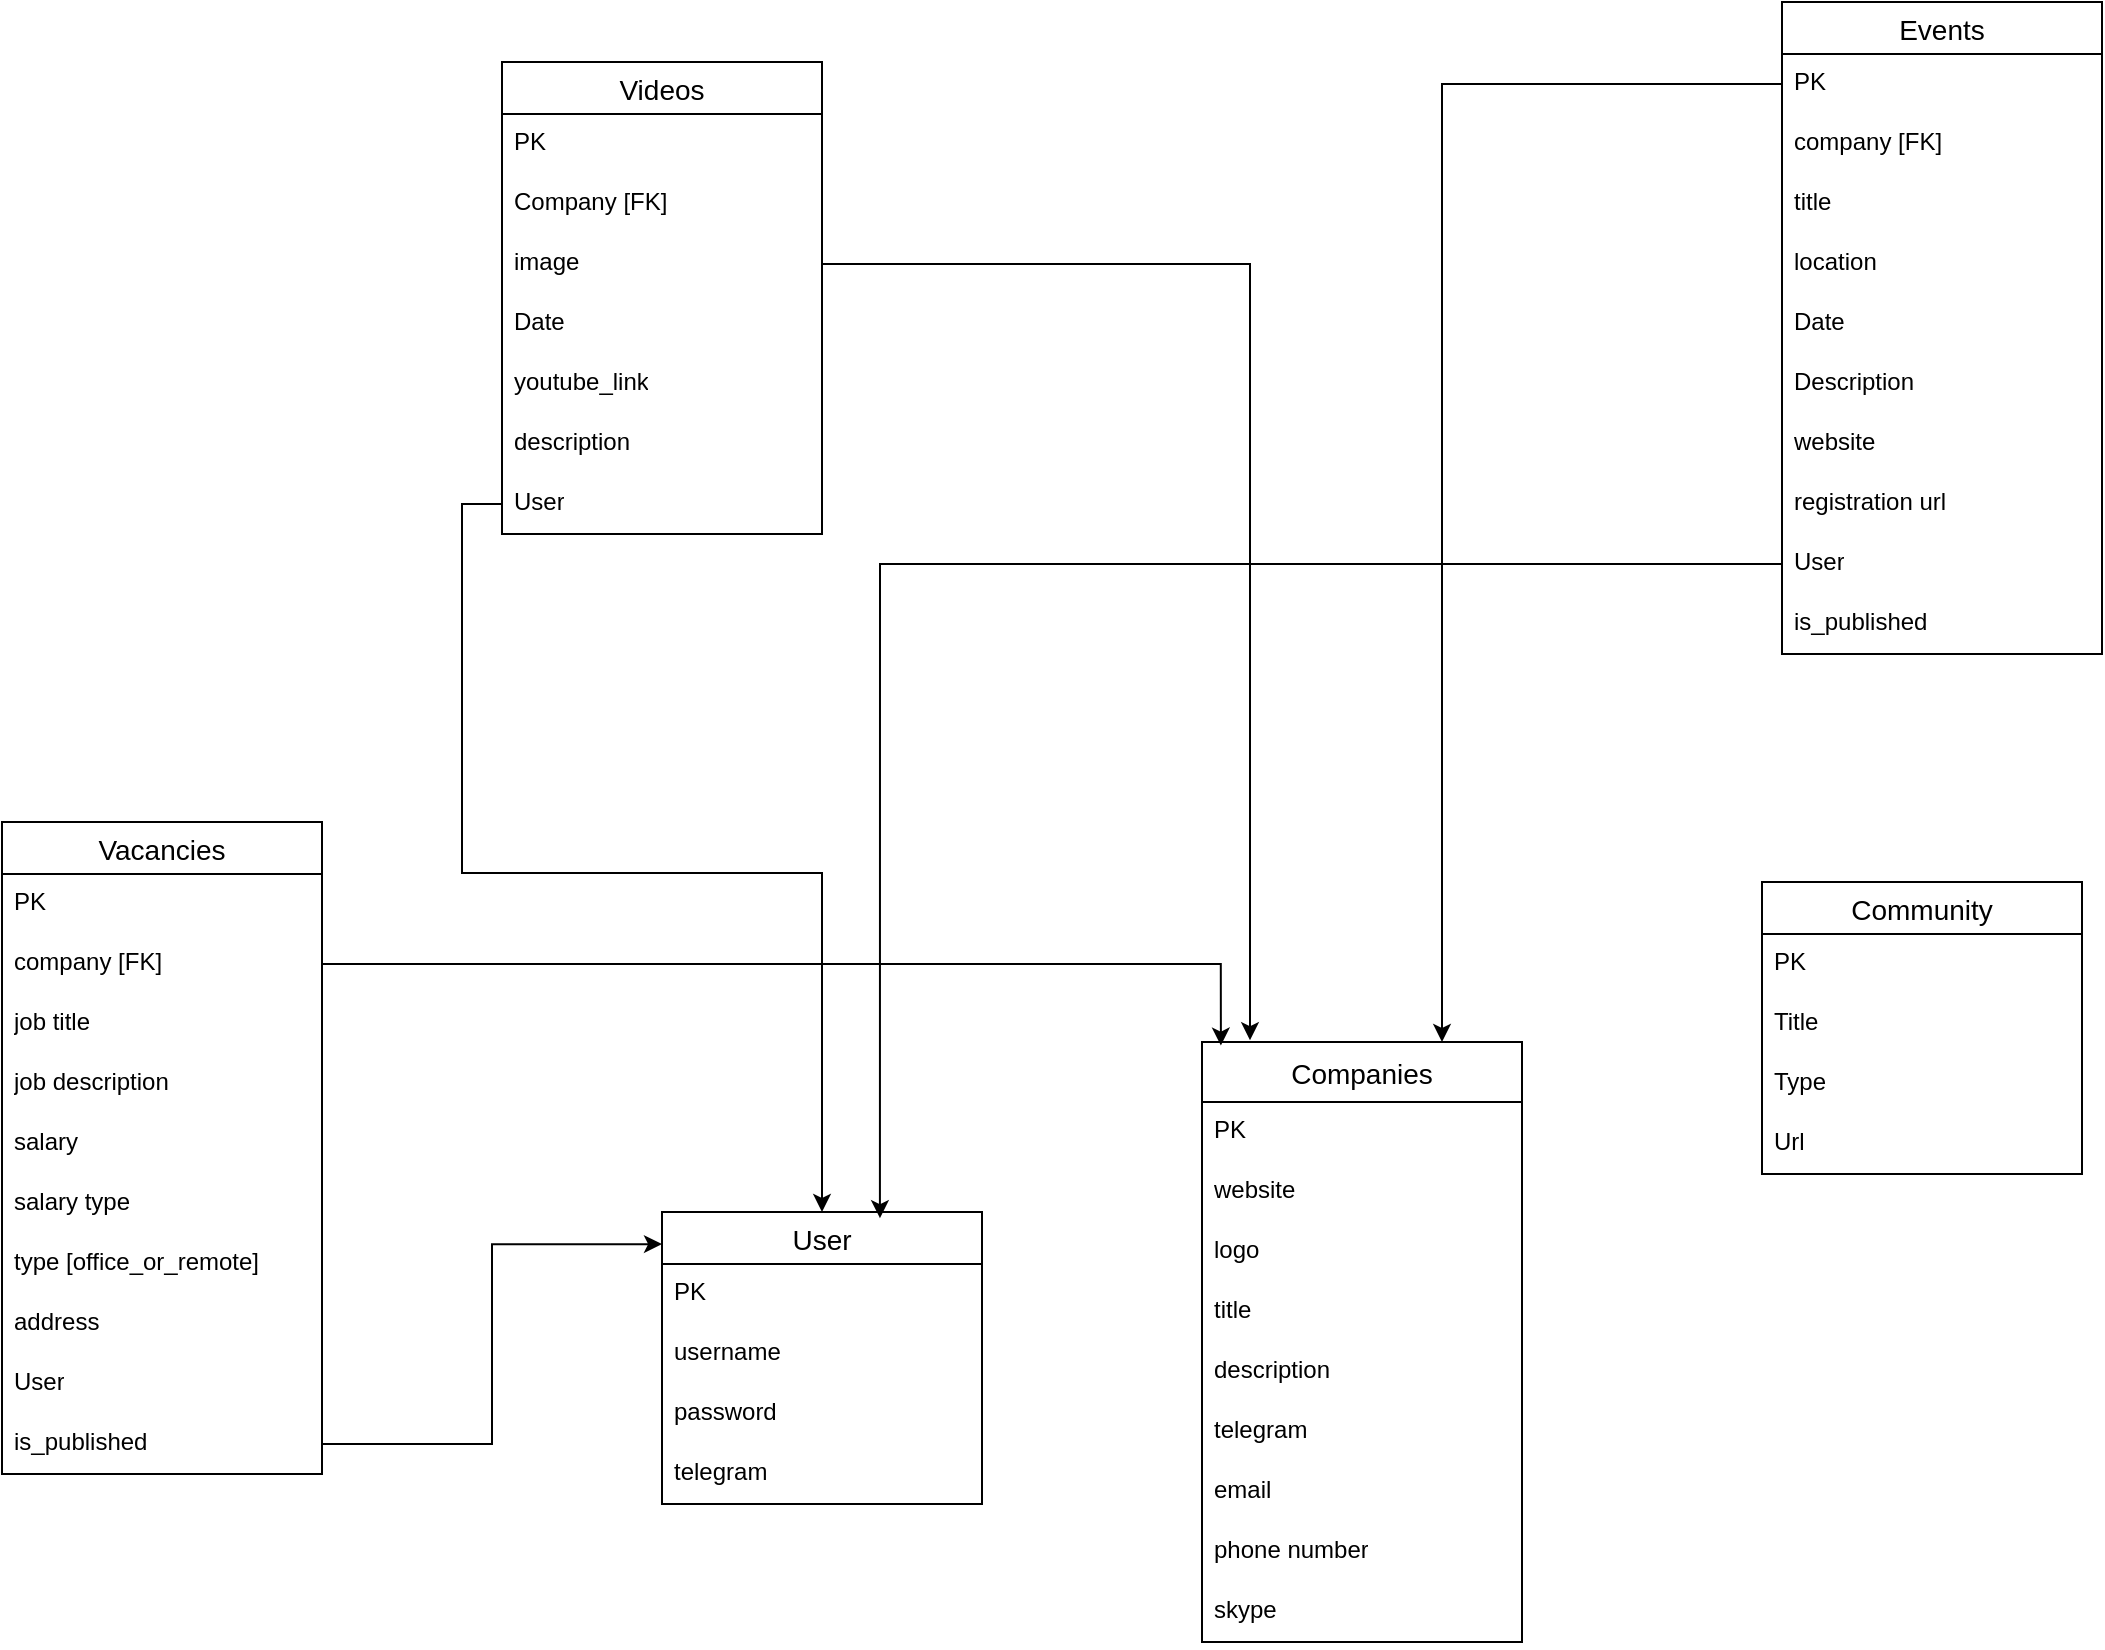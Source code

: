 <mxfile version="26.0.12">
  <diagram name="Page-1" id="hR44nbxld9a9pKDiSwDE">
    <mxGraphModel dx="2284" dy="1849" grid="1" gridSize="10" guides="1" tooltips="1" connect="1" arrows="1" fold="1" page="1" pageScale="1" pageWidth="850" pageHeight="1100" math="0" shadow="0">
      <root>
        <mxCell id="0" />
        <mxCell id="1" parent="0" />
        <mxCell id="YgEhymqJi3Y8FVVcA5l7-50" value="Vacancies" style="swimlane;fontStyle=0;childLayout=stackLayout;horizontal=1;startSize=26;horizontalStack=0;resizeParent=1;resizeParentMax=0;resizeLast=0;collapsible=1;marginBottom=0;align=center;fontSize=14;" parent="1" vertex="1">
          <mxGeometry x="-270" y="-80" width="160" height="326" as="geometry" />
        </mxCell>
        <mxCell id="YgEhymqJi3Y8FVVcA5l7-51" value="PK" style="text;strokeColor=none;fillColor=none;spacingLeft=4;spacingRight=4;overflow=hidden;rotatable=0;points=[[0,0.5],[1,0.5]];portConstraint=eastwest;fontSize=12;whiteSpace=wrap;html=1;" parent="YgEhymqJi3Y8FVVcA5l7-50" vertex="1">
          <mxGeometry y="26" width="160" height="30" as="geometry" />
        </mxCell>
        <mxCell id="YgEhymqJi3Y8FVVcA5l7-52" value="company [FK]" style="text;strokeColor=none;fillColor=none;spacingLeft=4;spacingRight=4;overflow=hidden;rotatable=0;points=[[0,0.5],[1,0.5]];portConstraint=eastwest;fontSize=12;whiteSpace=wrap;html=1;" parent="YgEhymqJi3Y8FVVcA5l7-50" vertex="1">
          <mxGeometry y="56" width="160" height="30" as="geometry" />
        </mxCell>
        <mxCell id="YgEhymqJi3Y8FVVcA5l7-53" value="job title" style="text;strokeColor=none;fillColor=none;spacingLeft=4;spacingRight=4;overflow=hidden;rotatable=0;points=[[0,0.5],[1,0.5]];portConstraint=eastwest;fontSize=12;whiteSpace=wrap;html=1;" parent="YgEhymqJi3Y8FVVcA5l7-50" vertex="1">
          <mxGeometry y="86" width="160" height="30" as="geometry" />
        </mxCell>
        <mxCell id="YgEhymqJi3Y8FVVcA5l7-61" value="job description" style="text;strokeColor=none;fillColor=none;spacingLeft=4;spacingRight=4;overflow=hidden;rotatable=0;points=[[0,0.5],[1,0.5]];portConstraint=eastwest;fontSize=12;whiteSpace=wrap;html=1;" parent="YgEhymqJi3Y8FVVcA5l7-50" vertex="1">
          <mxGeometry y="116" width="160" height="30" as="geometry" />
        </mxCell>
        <mxCell id="YgEhymqJi3Y8FVVcA5l7-55" value="salary" style="text;strokeColor=none;fillColor=none;spacingLeft=4;spacingRight=4;overflow=hidden;rotatable=0;points=[[0,0.5],[1,0.5]];portConstraint=eastwest;fontSize=12;whiteSpace=wrap;html=1;" parent="YgEhymqJi3Y8FVVcA5l7-50" vertex="1">
          <mxGeometry y="146" width="160" height="30" as="geometry" />
        </mxCell>
        <mxCell id="YgEhymqJi3Y8FVVcA5l7-56" value="salary type" style="text;strokeColor=none;fillColor=none;spacingLeft=4;spacingRight=4;overflow=hidden;rotatable=0;points=[[0,0.5],[1,0.5]];portConstraint=eastwest;fontSize=12;whiteSpace=wrap;html=1;" parent="YgEhymqJi3Y8FVVcA5l7-50" vertex="1">
          <mxGeometry y="176" width="160" height="30" as="geometry" />
        </mxCell>
        <mxCell id="YgEhymqJi3Y8FVVcA5l7-57" value="type [office_or_remote]" style="text;strokeColor=none;fillColor=none;spacingLeft=4;spacingRight=4;overflow=hidden;rotatable=0;points=[[0,0.5],[1,0.5]];portConstraint=eastwest;fontSize=12;whiteSpace=wrap;html=1;" parent="YgEhymqJi3Y8FVVcA5l7-50" vertex="1">
          <mxGeometry y="206" width="160" height="30" as="geometry" />
        </mxCell>
        <mxCell id="YgEhymqJi3Y8FVVcA5l7-63" value="address" style="text;strokeColor=none;fillColor=none;spacingLeft=4;spacingRight=4;overflow=hidden;rotatable=0;points=[[0,0.5],[1,0.5]];portConstraint=eastwest;fontSize=12;whiteSpace=wrap;html=1;" parent="YgEhymqJi3Y8FVVcA5l7-50" vertex="1">
          <mxGeometry y="236" width="160" height="30" as="geometry" />
        </mxCell>
        <mxCell id="02WGb9ItvWdkdEVcOorD-1" value="User" style="text;strokeColor=none;fillColor=none;spacingLeft=4;spacingRight=4;overflow=hidden;rotatable=0;points=[[0,0.5],[1,0.5]];portConstraint=eastwest;fontSize=12;whiteSpace=wrap;html=1;" vertex="1" parent="YgEhymqJi3Y8FVVcA5l7-50">
          <mxGeometry y="266" width="160" height="30" as="geometry" />
        </mxCell>
        <mxCell id="YgEhymqJi3Y8FVVcA5l7-112" value="is_published" style="text;strokeColor=none;fillColor=none;spacingLeft=4;spacingRight=4;overflow=hidden;rotatable=0;points=[[0,0.5],[1,0.5]];portConstraint=eastwest;fontSize=12;whiteSpace=wrap;html=1;" parent="YgEhymqJi3Y8FVVcA5l7-50" vertex="1">
          <mxGeometry y="296" width="160" height="30" as="geometry" />
        </mxCell>
        <mxCell id="YgEhymqJi3Y8FVVcA5l7-64" value="Companies" style="swimlane;fontStyle=0;childLayout=stackLayout;horizontal=1;startSize=30;horizontalStack=0;resizeParent=1;resizeParentMax=0;resizeLast=0;collapsible=1;marginBottom=0;align=center;fontSize=14;" parent="1" vertex="1">
          <mxGeometry x="330" y="30" width="160" height="300" as="geometry" />
        </mxCell>
        <mxCell id="YgEhymqJi3Y8FVVcA5l7-65" value="PK" style="text;strokeColor=none;fillColor=none;spacingLeft=4;spacingRight=4;overflow=hidden;rotatable=0;points=[[0,0.5],[1,0.5]];portConstraint=eastwest;fontSize=12;whiteSpace=wrap;html=1;" parent="YgEhymqJi3Y8FVVcA5l7-64" vertex="1">
          <mxGeometry y="30" width="160" height="30" as="geometry" />
        </mxCell>
        <mxCell id="YgEhymqJi3Y8FVVcA5l7-66" value="website" style="text;strokeColor=none;fillColor=none;spacingLeft=4;spacingRight=4;overflow=hidden;rotatable=0;points=[[0,0.5],[1,0.5]];portConstraint=eastwest;fontSize=12;whiteSpace=wrap;html=1;" parent="YgEhymqJi3Y8FVVcA5l7-64" vertex="1">
          <mxGeometry y="60" width="160" height="30" as="geometry" />
        </mxCell>
        <mxCell id="YgEhymqJi3Y8FVVcA5l7-70" value="logo" style="text;strokeColor=none;fillColor=none;spacingLeft=4;spacingRight=4;overflow=hidden;rotatable=0;points=[[0,0.5],[1,0.5]];portConstraint=eastwest;fontSize=12;whiteSpace=wrap;html=1;" parent="YgEhymqJi3Y8FVVcA5l7-64" vertex="1">
          <mxGeometry y="90" width="160" height="30" as="geometry" />
        </mxCell>
        <mxCell id="YgEhymqJi3Y8FVVcA5l7-69" value="title" style="text;strokeColor=none;fillColor=none;spacingLeft=4;spacingRight=4;overflow=hidden;rotatable=0;points=[[0,0.5],[1,0.5]];portConstraint=eastwest;fontSize=12;whiteSpace=wrap;html=1;" parent="YgEhymqJi3Y8FVVcA5l7-64" vertex="1">
          <mxGeometry y="120" width="160" height="30" as="geometry" />
        </mxCell>
        <mxCell id="YgEhymqJi3Y8FVVcA5l7-67" value="description" style="text;strokeColor=none;fillColor=none;spacingLeft=4;spacingRight=4;overflow=hidden;rotatable=0;points=[[0,0.5],[1,0.5]];portConstraint=eastwest;fontSize=12;whiteSpace=wrap;html=1;" parent="YgEhymqJi3Y8FVVcA5l7-64" vertex="1">
          <mxGeometry y="150" width="160" height="30" as="geometry" />
        </mxCell>
        <mxCell id="YgEhymqJi3Y8FVVcA5l7-97" value="telegram" style="text;strokeColor=none;fillColor=none;spacingLeft=4;spacingRight=4;overflow=hidden;rotatable=0;points=[[0,0.5],[1,0.5]];portConstraint=eastwest;fontSize=12;whiteSpace=wrap;html=1;" parent="YgEhymqJi3Y8FVVcA5l7-64" vertex="1">
          <mxGeometry y="180" width="160" height="30" as="geometry" />
        </mxCell>
        <mxCell id="YgEhymqJi3Y8FVVcA5l7-98" value="email" style="text;strokeColor=none;fillColor=none;spacingLeft=4;spacingRight=4;overflow=hidden;rotatable=0;points=[[0,0.5],[1,0.5]];portConstraint=eastwest;fontSize=12;whiteSpace=wrap;html=1;" parent="YgEhymqJi3Y8FVVcA5l7-64" vertex="1">
          <mxGeometry y="210" width="160" height="30" as="geometry" />
        </mxCell>
        <mxCell id="YgEhymqJi3Y8FVVcA5l7-99" value="phone number" style="text;strokeColor=none;fillColor=none;spacingLeft=4;spacingRight=4;overflow=hidden;rotatable=0;points=[[0,0.5],[1,0.5]];portConstraint=eastwest;fontSize=12;whiteSpace=wrap;html=1;" parent="YgEhymqJi3Y8FVVcA5l7-64" vertex="1">
          <mxGeometry y="240" width="160" height="30" as="geometry" />
        </mxCell>
        <mxCell id="YgEhymqJi3Y8FVVcA5l7-100" value="skype" style="text;strokeColor=none;fillColor=none;spacingLeft=4;spacingRight=4;overflow=hidden;rotatable=0;points=[[0,0.5],[1,0.5]];portConstraint=eastwest;fontSize=12;whiteSpace=wrap;html=1;" parent="YgEhymqJi3Y8FVVcA5l7-64" vertex="1">
          <mxGeometry y="270" width="160" height="30" as="geometry" />
        </mxCell>
        <mxCell id="YgEhymqJi3Y8FVVcA5l7-72" value="Videos" style="swimlane;fontStyle=0;childLayout=stackLayout;horizontal=1;startSize=26;horizontalStack=0;resizeParent=1;resizeParentMax=0;resizeLast=0;collapsible=1;marginBottom=0;align=center;fontSize=14;" parent="1" vertex="1">
          <mxGeometry x="-20" y="-460" width="160" height="236" as="geometry" />
        </mxCell>
        <mxCell id="YgEhymqJi3Y8FVVcA5l7-73" value="PK" style="text;strokeColor=none;fillColor=none;spacingLeft=4;spacingRight=4;overflow=hidden;rotatable=0;points=[[0,0.5],[1,0.5]];portConstraint=eastwest;fontSize=12;whiteSpace=wrap;html=1;" parent="YgEhymqJi3Y8FVVcA5l7-72" vertex="1">
          <mxGeometry y="26" width="160" height="30" as="geometry" />
        </mxCell>
        <mxCell id="YgEhymqJi3Y8FVVcA5l7-108" value="Company [FK]" style="text;strokeColor=none;fillColor=none;spacingLeft=4;spacingRight=4;overflow=hidden;rotatable=0;points=[[0,0.5],[1,0.5]];portConstraint=eastwest;fontSize=12;whiteSpace=wrap;html=1;" parent="YgEhymqJi3Y8FVVcA5l7-72" vertex="1">
          <mxGeometry y="56" width="160" height="30" as="geometry" />
        </mxCell>
        <mxCell id="YgEhymqJi3Y8FVVcA5l7-74" value="image" style="text;strokeColor=none;fillColor=none;spacingLeft=4;spacingRight=4;overflow=hidden;rotatable=0;points=[[0,0.5],[1,0.5]];portConstraint=eastwest;fontSize=12;whiteSpace=wrap;html=1;" parent="YgEhymqJi3Y8FVVcA5l7-72" vertex="1">
          <mxGeometry y="86" width="160" height="30" as="geometry" />
        </mxCell>
        <mxCell id="YgEhymqJi3Y8FVVcA5l7-75" value="Date" style="text;strokeColor=none;fillColor=none;spacingLeft=4;spacingRight=4;overflow=hidden;rotatable=0;points=[[0,0.5],[1,0.5]];portConstraint=eastwest;fontSize=12;whiteSpace=wrap;html=1;" parent="YgEhymqJi3Y8FVVcA5l7-72" vertex="1">
          <mxGeometry y="116" width="160" height="30" as="geometry" />
        </mxCell>
        <mxCell id="YgEhymqJi3Y8FVVcA5l7-77" value="youtube_link" style="text;strokeColor=none;fillColor=none;spacingLeft=4;spacingRight=4;overflow=hidden;rotatable=0;points=[[0,0.5],[1,0.5]];portConstraint=eastwest;fontSize=12;whiteSpace=wrap;html=1;" parent="YgEhymqJi3Y8FVVcA5l7-72" vertex="1">
          <mxGeometry y="146" width="160" height="30" as="geometry" />
        </mxCell>
        <mxCell id="YgEhymqJi3Y8FVVcA5l7-78" value="description" style="text;strokeColor=none;fillColor=none;spacingLeft=4;spacingRight=4;overflow=hidden;rotatable=0;points=[[0,0.5],[1,0.5]];portConstraint=eastwest;fontSize=12;whiteSpace=wrap;html=1;" parent="YgEhymqJi3Y8FVVcA5l7-72" vertex="1">
          <mxGeometry y="176" width="160" height="30" as="geometry" />
        </mxCell>
        <mxCell id="YgEhymqJi3Y8FVVcA5l7-109" value="User" style="text;strokeColor=none;fillColor=none;spacingLeft=4;spacingRight=4;overflow=hidden;rotatable=0;points=[[0,0.5],[1,0.5]];portConstraint=eastwest;fontSize=12;whiteSpace=wrap;html=1;" parent="YgEhymqJi3Y8FVVcA5l7-72" vertex="1">
          <mxGeometry y="206" width="160" height="30" as="geometry" />
        </mxCell>
        <mxCell id="YgEhymqJi3Y8FVVcA5l7-79" value="Events" style="swimlane;fontStyle=0;childLayout=stackLayout;horizontal=1;startSize=26;horizontalStack=0;resizeParent=1;resizeParentMax=0;resizeLast=0;collapsible=1;marginBottom=0;align=center;fontSize=14;" parent="1" vertex="1">
          <mxGeometry x="620" y="-490" width="160" height="326" as="geometry" />
        </mxCell>
        <mxCell id="YgEhymqJi3Y8FVVcA5l7-80" value="PK" style="text;strokeColor=none;fillColor=none;spacingLeft=4;spacingRight=4;overflow=hidden;rotatable=0;points=[[0,0.5],[1,0.5]];portConstraint=eastwest;fontSize=12;whiteSpace=wrap;html=1;" parent="YgEhymqJi3Y8FVVcA5l7-79" vertex="1">
          <mxGeometry y="26" width="160" height="30" as="geometry" />
        </mxCell>
        <mxCell id="YgEhymqJi3Y8FVVcA5l7-81" value="company [FK]" style="text;strokeColor=none;fillColor=none;spacingLeft=4;spacingRight=4;overflow=hidden;rotatable=0;points=[[0,0.5],[1,0.5]];portConstraint=eastwest;fontSize=12;whiteSpace=wrap;html=1;" parent="YgEhymqJi3Y8FVVcA5l7-79" vertex="1">
          <mxGeometry y="56" width="160" height="30" as="geometry" />
        </mxCell>
        <mxCell id="YgEhymqJi3Y8FVVcA5l7-82" value="title" style="text;strokeColor=none;fillColor=none;spacingLeft=4;spacingRight=4;overflow=hidden;rotatable=0;points=[[0,0.5],[1,0.5]];portConstraint=eastwest;fontSize=12;whiteSpace=wrap;html=1;" parent="YgEhymqJi3Y8FVVcA5l7-79" vertex="1">
          <mxGeometry y="86" width="160" height="30" as="geometry" />
        </mxCell>
        <mxCell id="YgEhymqJi3Y8FVVcA5l7-84" value="location" style="text;strokeColor=none;fillColor=none;spacingLeft=4;spacingRight=4;overflow=hidden;rotatable=0;points=[[0,0.5],[1,0.5]];portConstraint=eastwest;fontSize=12;whiteSpace=wrap;html=1;" parent="YgEhymqJi3Y8FVVcA5l7-79" vertex="1">
          <mxGeometry y="116" width="160" height="30" as="geometry" />
        </mxCell>
        <mxCell id="YgEhymqJi3Y8FVVcA5l7-85" value="Date" style="text;strokeColor=none;fillColor=none;spacingLeft=4;spacingRight=4;overflow=hidden;rotatable=0;points=[[0,0.5],[1,0.5]];portConstraint=eastwest;fontSize=12;whiteSpace=wrap;html=1;" parent="YgEhymqJi3Y8FVVcA5l7-79" vertex="1">
          <mxGeometry y="146" width="160" height="30" as="geometry" />
        </mxCell>
        <mxCell id="YgEhymqJi3Y8FVVcA5l7-86" value="Description" style="text;strokeColor=none;fillColor=none;spacingLeft=4;spacingRight=4;overflow=hidden;rotatable=0;points=[[0,0.5],[1,0.5]];portConstraint=eastwest;fontSize=12;whiteSpace=wrap;html=1;" parent="YgEhymqJi3Y8FVVcA5l7-79" vertex="1">
          <mxGeometry y="176" width="160" height="30" as="geometry" />
        </mxCell>
        <mxCell id="YgEhymqJi3Y8FVVcA5l7-87" value="website" style="text;strokeColor=none;fillColor=none;spacingLeft=4;spacingRight=4;overflow=hidden;rotatable=0;points=[[0,0.5],[1,0.5]];portConstraint=eastwest;fontSize=12;whiteSpace=wrap;html=1;" parent="YgEhymqJi3Y8FVVcA5l7-79" vertex="1">
          <mxGeometry y="206" width="160" height="30" as="geometry" />
        </mxCell>
        <mxCell id="YgEhymqJi3Y8FVVcA5l7-88" value="registration url" style="text;strokeColor=none;fillColor=none;spacingLeft=4;spacingRight=4;overflow=hidden;rotatable=0;points=[[0,0.5],[1,0.5]];portConstraint=eastwest;fontSize=12;whiteSpace=wrap;html=1;" parent="YgEhymqJi3Y8FVVcA5l7-79" vertex="1">
          <mxGeometry y="236" width="160" height="30" as="geometry" />
        </mxCell>
        <mxCell id="YgEhymqJi3Y8FVVcA5l7-114" value="User" style="text;strokeColor=none;fillColor=none;spacingLeft=4;spacingRight=4;overflow=hidden;rotatable=0;points=[[0,0.5],[1,0.5]];portConstraint=eastwest;fontSize=12;whiteSpace=wrap;html=1;" parent="YgEhymqJi3Y8FVVcA5l7-79" vertex="1">
          <mxGeometry y="266" width="160" height="30" as="geometry" />
        </mxCell>
        <mxCell id="02WGb9ItvWdkdEVcOorD-2" value="is_published" style="text;strokeColor=none;fillColor=none;spacingLeft=4;spacingRight=4;overflow=hidden;rotatable=0;points=[[0,0.5],[1,0.5]];portConstraint=eastwest;fontSize=12;whiteSpace=wrap;html=1;" vertex="1" parent="YgEhymqJi3Y8FVVcA5l7-79">
          <mxGeometry y="296" width="160" height="30" as="geometry" />
        </mxCell>
        <mxCell id="YgEhymqJi3Y8FVVcA5l7-90" value="Community" style="swimlane;fontStyle=0;childLayout=stackLayout;horizontal=1;startSize=26;horizontalStack=0;resizeParent=1;resizeParentMax=0;resizeLast=0;collapsible=1;marginBottom=0;align=center;fontSize=14;" parent="1" vertex="1">
          <mxGeometry x="610" y="-50" width="160" height="146" as="geometry" />
        </mxCell>
        <mxCell id="YgEhymqJi3Y8FVVcA5l7-91" value="PK" style="text;strokeColor=none;fillColor=none;spacingLeft=4;spacingRight=4;overflow=hidden;rotatable=0;points=[[0,0.5],[1,0.5]];portConstraint=eastwest;fontSize=12;whiteSpace=wrap;html=1;" parent="YgEhymqJi3Y8FVVcA5l7-90" vertex="1">
          <mxGeometry y="26" width="160" height="30" as="geometry" />
        </mxCell>
        <mxCell id="YgEhymqJi3Y8FVVcA5l7-92" value="Title" style="text;strokeColor=none;fillColor=none;spacingLeft=4;spacingRight=4;overflow=hidden;rotatable=0;points=[[0,0.5],[1,0.5]];portConstraint=eastwest;fontSize=12;whiteSpace=wrap;html=1;" parent="YgEhymqJi3Y8FVVcA5l7-90" vertex="1">
          <mxGeometry y="56" width="160" height="30" as="geometry" />
        </mxCell>
        <mxCell id="YgEhymqJi3Y8FVVcA5l7-93" value="Type" style="text;strokeColor=none;fillColor=none;spacingLeft=4;spacingRight=4;overflow=hidden;rotatable=0;points=[[0,0.5],[1,0.5]];portConstraint=eastwest;fontSize=12;whiteSpace=wrap;html=1;" parent="YgEhymqJi3Y8FVVcA5l7-90" vertex="1">
          <mxGeometry y="86" width="160" height="30" as="geometry" />
        </mxCell>
        <mxCell id="YgEhymqJi3Y8FVVcA5l7-94" value="Url" style="text;strokeColor=none;fillColor=none;spacingLeft=4;spacingRight=4;overflow=hidden;rotatable=0;points=[[0,0.5],[1,0.5]];portConstraint=eastwest;fontSize=12;whiteSpace=wrap;html=1;" parent="YgEhymqJi3Y8FVVcA5l7-90" vertex="1">
          <mxGeometry y="116" width="160" height="30" as="geometry" />
        </mxCell>
        <mxCell id="YgEhymqJi3Y8FVVcA5l7-101" style="edgeStyle=orthogonalEdgeStyle;rounded=0;orthogonalLoop=1;jettySize=auto;html=1;exitX=1;exitY=0.5;exitDx=0;exitDy=0;entryX=0.15;entryY=-0.003;entryDx=0;entryDy=0;entryPerimeter=0;" parent="1" source="YgEhymqJi3Y8FVVcA5l7-74" target="YgEhymqJi3Y8FVVcA5l7-64" edge="1">
          <mxGeometry relative="1" as="geometry" />
        </mxCell>
        <mxCell id="YgEhymqJi3Y8FVVcA5l7-103" style="edgeStyle=orthogonalEdgeStyle;rounded=0;orthogonalLoop=1;jettySize=auto;html=1;exitX=0;exitY=0.5;exitDx=0;exitDy=0;entryX=0.75;entryY=0;entryDx=0;entryDy=0;" parent="1" source="YgEhymqJi3Y8FVVcA5l7-80" target="YgEhymqJi3Y8FVVcA5l7-64" edge="1">
          <mxGeometry relative="1" as="geometry">
            <mxPoint x="730" y="10" as="targetPoint" />
          </mxGeometry>
        </mxCell>
        <mxCell id="YgEhymqJi3Y8FVVcA5l7-104" value="User" style="swimlane;fontStyle=0;childLayout=stackLayout;horizontal=1;startSize=26;horizontalStack=0;resizeParent=1;resizeParentMax=0;resizeLast=0;collapsible=1;marginBottom=0;align=center;fontSize=14;" parent="1" vertex="1">
          <mxGeometry x="60" y="115" width="160" height="146" as="geometry" />
        </mxCell>
        <mxCell id="YgEhymqJi3Y8FVVcA5l7-105" value="PK" style="text;strokeColor=none;fillColor=none;spacingLeft=4;spacingRight=4;overflow=hidden;rotatable=0;points=[[0,0.5],[1,0.5]];portConstraint=eastwest;fontSize=12;whiteSpace=wrap;html=1;" parent="YgEhymqJi3Y8FVVcA5l7-104" vertex="1">
          <mxGeometry y="26" width="160" height="30" as="geometry" />
        </mxCell>
        <mxCell id="YgEhymqJi3Y8FVVcA5l7-106" value="username" style="text;strokeColor=none;fillColor=none;spacingLeft=4;spacingRight=4;overflow=hidden;rotatable=0;points=[[0,0.5],[1,0.5]];portConstraint=eastwest;fontSize=12;whiteSpace=wrap;html=1;" parent="YgEhymqJi3Y8FVVcA5l7-104" vertex="1">
          <mxGeometry y="56" width="160" height="30" as="geometry" />
        </mxCell>
        <mxCell id="YgEhymqJi3Y8FVVcA5l7-107" value="password" style="text;strokeColor=none;fillColor=none;spacingLeft=4;spacingRight=4;overflow=hidden;rotatable=0;points=[[0,0.5],[1,0.5]];portConstraint=eastwest;fontSize=12;whiteSpace=wrap;html=1;" parent="YgEhymqJi3Y8FVVcA5l7-104" vertex="1">
          <mxGeometry y="86" width="160" height="30" as="geometry" />
        </mxCell>
        <mxCell id="YgEhymqJi3Y8FVVcA5l7-111" value="&lt;div&gt;telegram&lt;/div&gt;&lt;div&gt;&lt;br&gt;&lt;/div&gt;" style="text;strokeColor=none;fillColor=none;spacingLeft=4;spacingRight=4;overflow=hidden;rotatable=0;points=[[0,0.5],[1,0.5]];portConstraint=eastwest;fontSize=12;whiteSpace=wrap;html=1;" parent="YgEhymqJi3Y8FVVcA5l7-104" vertex="1">
          <mxGeometry y="116" width="160" height="30" as="geometry" />
        </mxCell>
        <mxCell id="YgEhymqJi3Y8FVVcA5l7-116" style="edgeStyle=orthogonalEdgeStyle;rounded=0;orthogonalLoop=1;jettySize=auto;html=1;exitX=0;exitY=0.5;exitDx=0;exitDy=0;entryX=0.5;entryY=0;entryDx=0;entryDy=0;" parent="1" source="YgEhymqJi3Y8FVVcA5l7-109" target="YgEhymqJi3Y8FVVcA5l7-104" edge="1">
          <mxGeometry relative="1" as="geometry" />
        </mxCell>
        <mxCell id="YgEhymqJi3Y8FVVcA5l7-117" style="edgeStyle=orthogonalEdgeStyle;rounded=0;orthogonalLoop=1;jettySize=auto;html=1;exitX=1;exitY=0.5;exitDx=0;exitDy=0;entryX=0;entryY=0.11;entryDx=0;entryDy=0;entryPerimeter=0;" parent="1" source="YgEhymqJi3Y8FVVcA5l7-112" target="YgEhymqJi3Y8FVVcA5l7-104" edge="1">
          <mxGeometry relative="1" as="geometry" />
        </mxCell>
        <mxCell id="YgEhymqJi3Y8FVVcA5l7-118" style="edgeStyle=orthogonalEdgeStyle;rounded=0;orthogonalLoop=1;jettySize=auto;html=1;exitX=0;exitY=0.5;exitDx=0;exitDy=0;entryX=0.681;entryY=0.021;entryDx=0;entryDy=0;entryPerimeter=0;" parent="1" source="YgEhymqJi3Y8FVVcA5l7-114" target="YgEhymqJi3Y8FVVcA5l7-104" edge="1">
          <mxGeometry relative="1" as="geometry" />
        </mxCell>
        <mxCell id="YgEhymqJi3Y8FVVcA5l7-119" style="edgeStyle=orthogonalEdgeStyle;rounded=0;orthogonalLoop=1;jettySize=auto;html=1;exitX=1;exitY=0.5;exitDx=0;exitDy=0;entryX=0.059;entryY=0.006;entryDx=0;entryDy=0;entryPerimeter=0;" parent="1" source="YgEhymqJi3Y8FVVcA5l7-52" target="YgEhymqJi3Y8FVVcA5l7-64" edge="1">
          <mxGeometry relative="1" as="geometry" />
        </mxCell>
      </root>
    </mxGraphModel>
  </diagram>
</mxfile>
